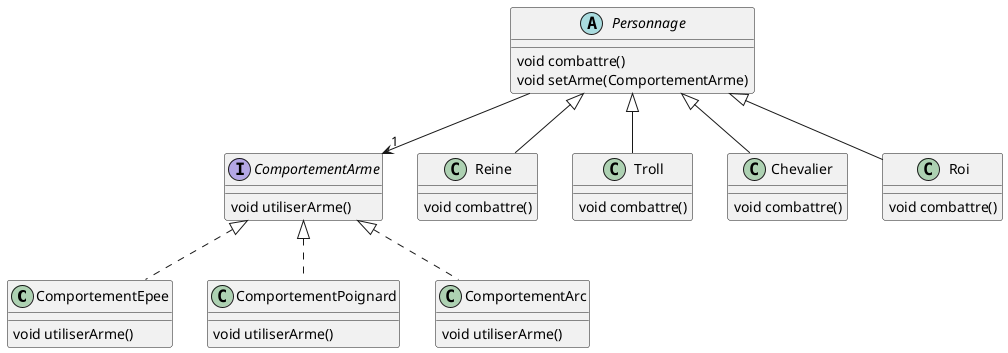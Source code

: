 @startuml

' definitions
' -----------

' package "comportement"
class ComportementEpee
interface ComportementArme
class ComportementPoignard
class ComportementArc
' end package

' package "appli"
class Reine
class Troll
class Chevalier
class Roi
abstract Personnage
' end package

' content
' -------

' Troll:
Personnage <|-- Troll
Troll : void combattre()

' ComportementPoignard:
ComportementArme <|.. ComportementPoignard
ComportementPoignard : void utiliserArme()

' ComportementEpee:
ComportementArme <|.. ComportementEpee
ComportementEpee : void utiliserArme()

' ComportementArme:
ComportementArme : void utiliserArme()

' ComportementArc:
ComportementArme <|.. ComportementArc
ComportementArc : void utiliserArme()

' Roi:
Personnage <|-- Roi
Roi : void combattre()

' Reine:
Personnage <|-- Reine
Reine : void combattre()

' Personnage:
Personnage --> "1" ComportementArme
Personnage : void combattre()
Personnage : void setArme(ComportementArme)

' Chevalier:
Personnage <|-- Chevalier
Chevalier : void combattre()

@enduml
